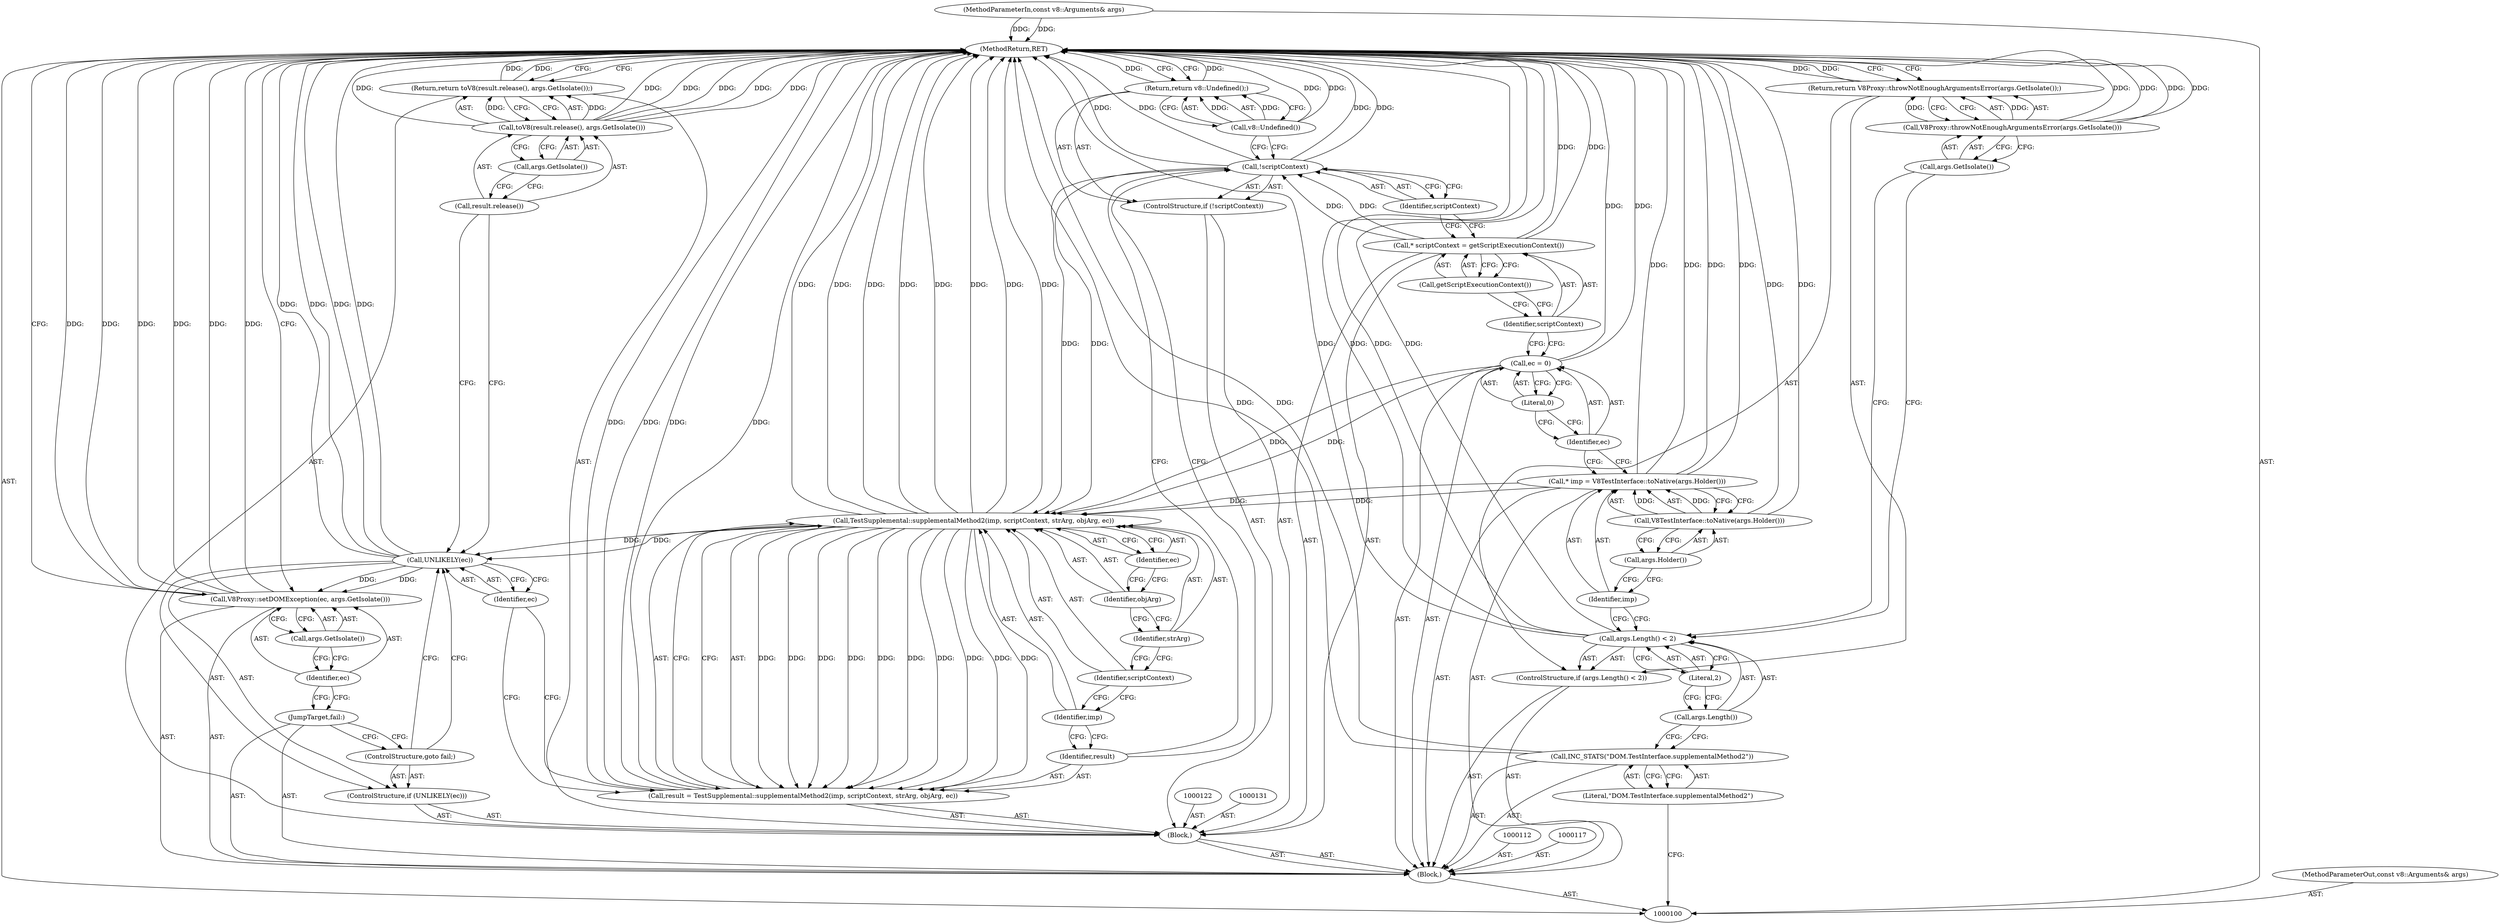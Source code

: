 digraph "0_Chrome_e9372a1bfd3588a80fcf49aa07321f0971dd6091_7" {
"1000152" [label="(MethodReturn,RET)"];
"1000101" [label="(MethodParameterIn,const v8::Arguments& args)"];
"1000229" [label="(MethodParameterOut,const v8::Arguments& args)"];
"1000123" [label="(Call,* scriptContext = getScriptExecutionContext())"];
"1000124" [label="(Identifier,scriptContext)"];
"1000125" [label="(Call,getScriptExecutionContext())"];
"1000126" [label="(ControlStructure,if (!scriptContext))"];
"1000127" [label="(Call,!scriptContext)"];
"1000128" [label="(Identifier,scriptContext)"];
"1000130" [label="(Call,v8::Undefined())"];
"1000129" [label="(Return,return v8::Undefined();)"];
"1000139" [label="(Identifier,ec)"];
"1000132" [label="(Call,result = TestSupplemental::supplementalMethod2(imp, scriptContext, strArg, objArg, ec))"];
"1000133" [label="(Identifier,result)"];
"1000134" [label="(Call,TestSupplemental::supplementalMethod2(imp, scriptContext, strArg, objArg, ec))"];
"1000121" [label="(Block,)"];
"1000135" [label="(Identifier,imp)"];
"1000136" [label="(Identifier,scriptContext)"];
"1000137" [label="(Identifier,strArg)"];
"1000138" [label="(Identifier,objArg)"];
"1000142" [label="(Identifier,ec)"];
"1000140" [label="(ControlStructure,if (UNLIKELY(ec)))"];
"1000141" [label="(Call,UNLIKELY(ec))"];
"1000143" [label="(ControlStructure,goto fail;)"];
"1000145" [label="(Call,toV8(result.release(), args.GetIsolate()))"];
"1000146" [label="(Call,result.release())"];
"1000147" [label="(Call,args.GetIsolate())"];
"1000144" [label="(Return,return toV8(result.release(), args.GetIsolate());)"];
"1000148" [label="(JumpTarget,fail:)"];
"1000102" [label="(Block,)"];
"1000150" [label="(Identifier,ec)"];
"1000151" [label="(Call,args.GetIsolate())"];
"1000149" [label="(Call,V8Proxy::setDOMException(ec, args.GetIsolate()))"];
"1000104" [label="(Literal,\"DOM.TestInterface.supplementalMethod2\")"];
"1000103" [label="(Call,INC_STATS(\"DOM.TestInterface.supplementalMethod2\"))"];
"1000108" [label="(Literal,2)"];
"1000105" [label="(ControlStructure,if (args.Length() < 2))"];
"1000106" [label="(Call,args.Length() < 2)"];
"1000107" [label="(Call,args.Length())"];
"1000110" [label="(Call,V8Proxy::throwNotEnoughArgumentsError(args.GetIsolate()))"];
"1000111" [label="(Call,args.GetIsolate())"];
"1000109" [label="(Return,return V8Proxy::throwNotEnoughArgumentsError(args.GetIsolate());)"];
"1000113" [label="(Call,* imp = V8TestInterface::toNative(args.Holder()))"];
"1000114" [label="(Identifier,imp)"];
"1000115" [label="(Call,V8TestInterface::toNative(args.Holder()))"];
"1000116" [label="(Call,args.Holder())"];
"1000118" [label="(Call,ec = 0)"];
"1000119" [label="(Identifier,ec)"];
"1000120" [label="(Literal,0)"];
"1000152" -> "1000100"  [label="AST: "];
"1000152" -> "1000109"  [label="CFG: "];
"1000152" -> "1000129"  [label="CFG: "];
"1000152" -> "1000144"  [label="CFG: "];
"1000152" -> "1000149"  [label="CFG: "];
"1000130" -> "1000152"  [label="DDG: "];
"1000141" -> "1000152"  [label="DDG: "];
"1000141" -> "1000152"  [label="DDG: "];
"1000123" -> "1000152"  [label="DDG: "];
"1000113" -> "1000152"  [label="DDG: "];
"1000113" -> "1000152"  [label="DDG: "];
"1000149" -> "1000152"  [label="DDG: "];
"1000149" -> "1000152"  [label="DDG: "];
"1000149" -> "1000152"  [label="DDG: "];
"1000127" -> "1000152"  [label="DDG: "];
"1000127" -> "1000152"  [label="DDG: "];
"1000132" -> "1000152"  [label="DDG: "];
"1000132" -> "1000152"  [label="DDG: "];
"1000118" -> "1000152"  [label="DDG: "];
"1000145" -> "1000152"  [label="DDG: "];
"1000145" -> "1000152"  [label="DDG: "];
"1000145" -> "1000152"  [label="DDG: "];
"1000106" -> "1000152"  [label="DDG: "];
"1000106" -> "1000152"  [label="DDG: "];
"1000103" -> "1000152"  [label="DDG: "];
"1000134" -> "1000152"  [label="DDG: "];
"1000134" -> "1000152"  [label="DDG: "];
"1000134" -> "1000152"  [label="DDG: "];
"1000134" -> "1000152"  [label="DDG: "];
"1000101" -> "1000152"  [label="DDG: "];
"1000110" -> "1000152"  [label="DDG: "];
"1000110" -> "1000152"  [label="DDG: "];
"1000115" -> "1000152"  [label="DDG: "];
"1000144" -> "1000152"  [label="DDG: "];
"1000129" -> "1000152"  [label="DDG: "];
"1000109" -> "1000152"  [label="DDG: "];
"1000101" -> "1000100"  [label="AST: "];
"1000101" -> "1000152"  [label="DDG: "];
"1000229" -> "1000100"  [label="AST: "];
"1000123" -> "1000121"  [label="AST: "];
"1000123" -> "1000125"  [label="CFG: "];
"1000124" -> "1000123"  [label="AST: "];
"1000125" -> "1000123"  [label="AST: "];
"1000128" -> "1000123"  [label="CFG: "];
"1000123" -> "1000152"  [label="DDG: "];
"1000123" -> "1000127"  [label="DDG: "];
"1000124" -> "1000123"  [label="AST: "];
"1000124" -> "1000118"  [label="CFG: "];
"1000125" -> "1000124"  [label="CFG: "];
"1000125" -> "1000123"  [label="AST: "];
"1000125" -> "1000124"  [label="CFG: "];
"1000123" -> "1000125"  [label="CFG: "];
"1000126" -> "1000121"  [label="AST: "];
"1000127" -> "1000126"  [label="AST: "];
"1000129" -> "1000126"  [label="AST: "];
"1000127" -> "1000126"  [label="AST: "];
"1000127" -> "1000128"  [label="CFG: "];
"1000128" -> "1000127"  [label="AST: "];
"1000130" -> "1000127"  [label="CFG: "];
"1000133" -> "1000127"  [label="CFG: "];
"1000127" -> "1000152"  [label="DDG: "];
"1000127" -> "1000152"  [label="DDG: "];
"1000123" -> "1000127"  [label="DDG: "];
"1000127" -> "1000134"  [label="DDG: "];
"1000128" -> "1000127"  [label="AST: "];
"1000128" -> "1000123"  [label="CFG: "];
"1000127" -> "1000128"  [label="CFG: "];
"1000130" -> "1000129"  [label="AST: "];
"1000130" -> "1000127"  [label="CFG: "];
"1000129" -> "1000130"  [label="CFG: "];
"1000130" -> "1000152"  [label="DDG: "];
"1000130" -> "1000129"  [label="DDG: "];
"1000129" -> "1000126"  [label="AST: "];
"1000129" -> "1000130"  [label="CFG: "];
"1000130" -> "1000129"  [label="AST: "];
"1000152" -> "1000129"  [label="CFG: "];
"1000129" -> "1000152"  [label="DDG: "];
"1000130" -> "1000129"  [label="DDG: "];
"1000139" -> "1000134"  [label="AST: "];
"1000139" -> "1000138"  [label="CFG: "];
"1000134" -> "1000139"  [label="CFG: "];
"1000132" -> "1000121"  [label="AST: "];
"1000132" -> "1000134"  [label="CFG: "];
"1000133" -> "1000132"  [label="AST: "];
"1000134" -> "1000132"  [label="AST: "];
"1000142" -> "1000132"  [label="CFG: "];
"1000132" -> "1000152"  [label="DDG: "];
"1000132" -> "1000152"  [label="DDG: "];
"1000134" -> "1000132"  [label="DDG: "];
"1000134" -> "1000132"  [label="DDG: "];
"1000134" -> "1000132"  [label="DDG: "];
"1000134" -> "1000132"  [label="DDG: "];
"1000134" -> "1000132"  [label="DDG: "];
"1000133" -> "1000132"  [label="AST: "];
"1000133" -> "1000127"  [label="CFG: "];
"1000135" -> "1000133"  [label="CFG: "];
"1000134" -> "1000132"  [label="AST: "];
"1000134" -> "1000139"  [label="CFG: "];
"1000135" -> "1000134"  [label="AST: "];
"1000136" -> "1000134"  [label="AST: "];
"1000137" -> "1000134"  [label="AST: "];
"1000138" -> "1000134"  [label="AST: "];
"1000139" -> "1000134"  [label="AST: "];
"1000132" -> "1000134"  [label="CFG: "];
"1000134" -> "1000152"  [label="DDG: "];
"1000134" -> "1000152"  [label="DDG: "];
"1000134" -> "1000152"  [label="DDG: "];
"1000134" -> "1000152"  [label="DDG: "];
"1000134" -> "1000132"  [label="DDG: "];
"1000134" -> "1000132"  [label="DDG: "];
"1000134" -> "1000132"  [label="DDG: "];
"1000134" -> "1000132"  [label="DDG: "];
"1000134" -> "1000132"  [label="DDG: "];
"1000113" -> "1000134"  [label="DDG: "];
"1000127" -> "1000134"  [label="DDG: "];
"1000118" -> "1000134"  [label="DDG: "];
"1000134" -> "1000141"  [label="DDG: "];
"1000121" -> "1000102"  [label="AST: "];
"1000122" -> "1000121"  [label="AST: "];
"1000123" -> "1000121"  [label="AST: "];
"1000126" -> "1000121"  [label="AST: "];
"1000131" -> "1000121"  [label="AST: "];
"1000132" -> "1000121"  [label="AST: "];
"1000140" -> "1000121"  [label="AST: "];
"1000144" -> "1000121"  [label="AST: "];
"1000135" -> "1000134"  [label="AST: "];
"1000135" -> "1000133"  [label="CFG: "];
"1000136" -> "1000135"  [label="CFG: "];
"1000136" -> "1000134"  [label="AST: "];
"1000136" -> "1000135"  [label="CFG: "];
"1000137" -> "1000136"  [label="CFG: "];
"1000137" -> "1000134"  [label="AST: "];
"1000137" -> "1000136"  [label="CFG: "];
"1000138" -> "1000137"  [label="CFG: "];
"1000138" -> "1000134"  [label="AST: "];
"1000138" -> "1000137"  [label="CFG: "];
"1000139" -> "1000138"  [label="CFG: "];
"1000142" -> "1000141"  [label="AST: "];
"1000142" -> "1000132"  [label="CFG: "];
"1000141" -> "1000142"  [label="CFG: "];
"1000140" -> "1000121"  [label="AST: "];
"1000141" -> "1000140"  [label="AST: "];
"1000143" -> "1000140"  [label="AST: "];
"1000141" -> "1000140"  [label="AST: "];
"1000141" -> "1000142"  [label="CFG: "];
"1000142" -> "1000141"  [label="AST: "];
"1000143" -> "1000141"  [label="CFG: "];
"1000146" -> "1000141"  [label="CFG: "];
"1000141" -> "1000152"  [label="DDG: "];
"1000141" -> "1000152"  [label="DDG: "];
"1000134" -> "1000141"  [label="DDG: "];
"1000141" -> "1000149"  [label="DDG: "];
"1000143" -> "1000140"  [label="AST: "];
"1000143" -> "1000141"  [label="CFG: "];
"1000148" -> "1000143"  [label="CFG: "];
"1000145" -> "1000144"  [label="AST: "];
"1000145" -> "1000147"  [label="CFG: "];
"1000146" -> "1000145"  [label="AST: "];
"1000147" -> "1000145"  [label="AST: "];
"1000144" -> "1000145"  [label="CFG: "];
"1000145" -> "1000152"  [label="DDG: "];
"1000145" -> "1000152"  [label="DDG: "];
"1000145" -> "1000152"  [label="DDG: "];
"1000145" -> "1000144"  [label="DDG: "];
"1000146" -> "1000145"  [label="AST: "];
"1000146" -> "1000141"  [label="CFG: "];
"1000147" -> "1000146"  [label="CFG: "];
"1000147" -> "1000145"  [label="AST: "];
"1000147" -> "1000146"  [label="CFG: "];
"1000145" -> "1000147"  [label="CFG: "];
"1000144" -> "1000121"  [label="AST: "];
"1000144" -> "1000145"  [label="CFG: "];
"1000145" -> "1000144"  [label="AST: "];
"1000152" -> "1000144"  [label="CFG: "];
"1000144" -> "1000152"  [label="DDG: "];
"1000145" -> "1000144"  [label="DDG: "];
"1000148" -> "1000102"  [label="AST: "];
"1000148" -> "1000143"  [label="CFG: "];
"1000150" -> "1000148"  [label="CFG: "];
"1000102" -> "1000100"  [label="AST: "];
"1000103" -> "1000102"  [label="AST: "];
"1000105" -> "1000102"  [label="AST: "];
"1000112" -> "1000102"  [label="AST: "];
"1000113" -> "1000102"  [label="AST: "];
"1000117" -> "1000102"  [label="AST: "];
"1000118" -> "1000102"  [label="AST: "];
"1000121" -> "1000102"  [label="AST: "];
"1000148" -> "1000102"  [label="AST: "];
"1000149" -> "1000102"  [label="AST: "];
"1000150" -> "1000149"  [label="AST: "];
"1000150" -> "1000148"  [label="CFG: "];
"1000151" -> "1000150"  [label="CFG: "];
"1000151" -> "1000149"  [label="AST: "];
"1000151" -> "1000150"  [label="CFG: "];
"1000149" -> "1000151"  [label="CFG: "];
"1000149" -> "1000102"  [label="AST: "];
"1000149" -> "1000151"  [label="CFG: "];
"1000150" -> "1000149"  [label="AST: "];
"1000151" -> "1000149"  [label="AST: "];
"1000152" -> "1000149"  [label="CFG: "];
"1000149" -> "1000152"  [label="DDG: "];
"1000149" -> "1000152"  [label="DDG: "];
"1000149" -> "1000152"  [label="DDG: "];
"1000141" -> "1000149"  [label="DDG: "];
"1000104" -> "1000103"  [label="AST: "];
"1000104" -> "1000100"  [label="CFG: "];
"1000103" -> "1000104"  [label="CFG: "];
"1000103" -> "1000102"  [label="AST: "];
"1000103" -> "1000104"  [label="CFG: "];
"1000104" -> "1000103"  [label="AST: "];
"1000107" -> "1000103"  [label="CFG: "];
"1000103" -> "1000152"  [label="DDG: "];
"1000108" -> "1000106"  [label="AST: "];
"1000108" -> "1000107"  [label="CFG: "];
"1000106" -> "1000108"  [label="CFG: "];
"1000105" -> "1000102"  [label="AST: "];
"1000106" -> "1000105"  [label="AST: "];
"1000109" -> "1000105"  [label="AST: "];
"1000106" -> "1000105"  [label="AST: "];
"1000106" -> "1000108"  [label="CFG: "];
"1000107" -> "1000106"  [label="AST: "];
"1000108" -> "1000106"  [label="AST: "];
"1000111" -> "1000106"  [label="CFG: "];
"1000114" -> "1000106"  [label="CFG: "];
"1000106" -> "1000152"  [label="DDG: "];
"1000106" -> "1000152"  [label="DDG: "];
"1000107" -> "1000106"  [label="AST: "];
"1000107" -> "1000103"  [label="CFG: "];
"1000108" -> "1000107"  [label="CFG: "];
"1000110" -> "1000109"  [label="AST: "];
"1000110" -> "1000111"  [label="CFG: "];
"1000111" -> "1000110"  [label="AST: "];
"1000109" -> "1000110"  [label="CFG: "];
"1000110" -> "1000152"  [label="DDG: "];
"1000110" -> "1000152"  [label="DDG: "];
"1000110" -> "1000109"  [label="DDG: "];
"1000111" -> "1000110"  [label="AST: "];
"1000111" -> "1000106"  [label="CFG: "];
"1000110" -> "1000111"  [label="CFG: "];
"1000109" -> "1000105"  [label="AST: "];
"1000109" -> "1000110"  [label="CFG: "];
"1000110" -> "1000109"  [label="AST: "];
"1000152" -> "1000109"  [label="CFG: "];
"1000109" -> "1000152"  [label="DDG: "];
"1000110" -> "1000109"  [label="DDG: "];
"1000113" -> "1000102"  [label="AST: "];
"1000113" -> "1000115"  [label="CFG: "];
"1000114" -> "1000113"  [label="AST: "];
"1000115" -> "1000113"  [label="AST: "];
"1000119" -> "1000113"  [label="CFG: "];
"1000113" -> "1000152"  [label="DDG: "];
"1000113" -> "1000152"  [label="DDG: "];
"1000115" -> "1000113"  [label="DDG: "];
"1000113" -> "1000134"  [label="DDG: "];
"1000114" -> "1000113"  [label="AST: "];
"1000114" -> "1000106"  [label="CFG: "];
"1000116" -> "1000114"  [label="CFG: "];
"1000115" -> "1000113"  [label="AST: "];
"1000115" -> "1000116"  [label="CFG: "];
"1000116" -> "1000115"  [label="AST: "];
"1000113" -> "1000115"  [label="CFG: "];
"1000115" -> "1000152"  [label="DDG: "];
"1000115" -> "1000113"  [label="DDG: "];
"1000116" -> "1000115"  [label="AST: "];
"1000116" -> "1000114"  [label="CFG: "];
"1000115" -> "1000116"  [label="CFG: "];
"1000118" -> "1000102"  [label="AST: "];
"1000118" -> "1000120"  [label="CFG: "];
"1000119" -> "1000118"  [label="AST: "];
"1000120" -> "1000118"  [label="AST: "];
"1000124" -> "1000118"  [label="CFG: "];
"1000118" -> "1000152"  [label="DDG: "];
"1000118" -> "1000134"  [label="DDG: "];
"1000119" -> "1000118"  [label="AST: "];
"1000119" -> "1000113"  [label="CFG: "];
"1000120" -> "1000119"  [label="CFG: "];
"1000120" -> "1000118"  [label="AST: "];
"1000120" -> "1000119"  [label="CFG: "];
"1000118" -> "1000120"  [label="CFG: "];
}
